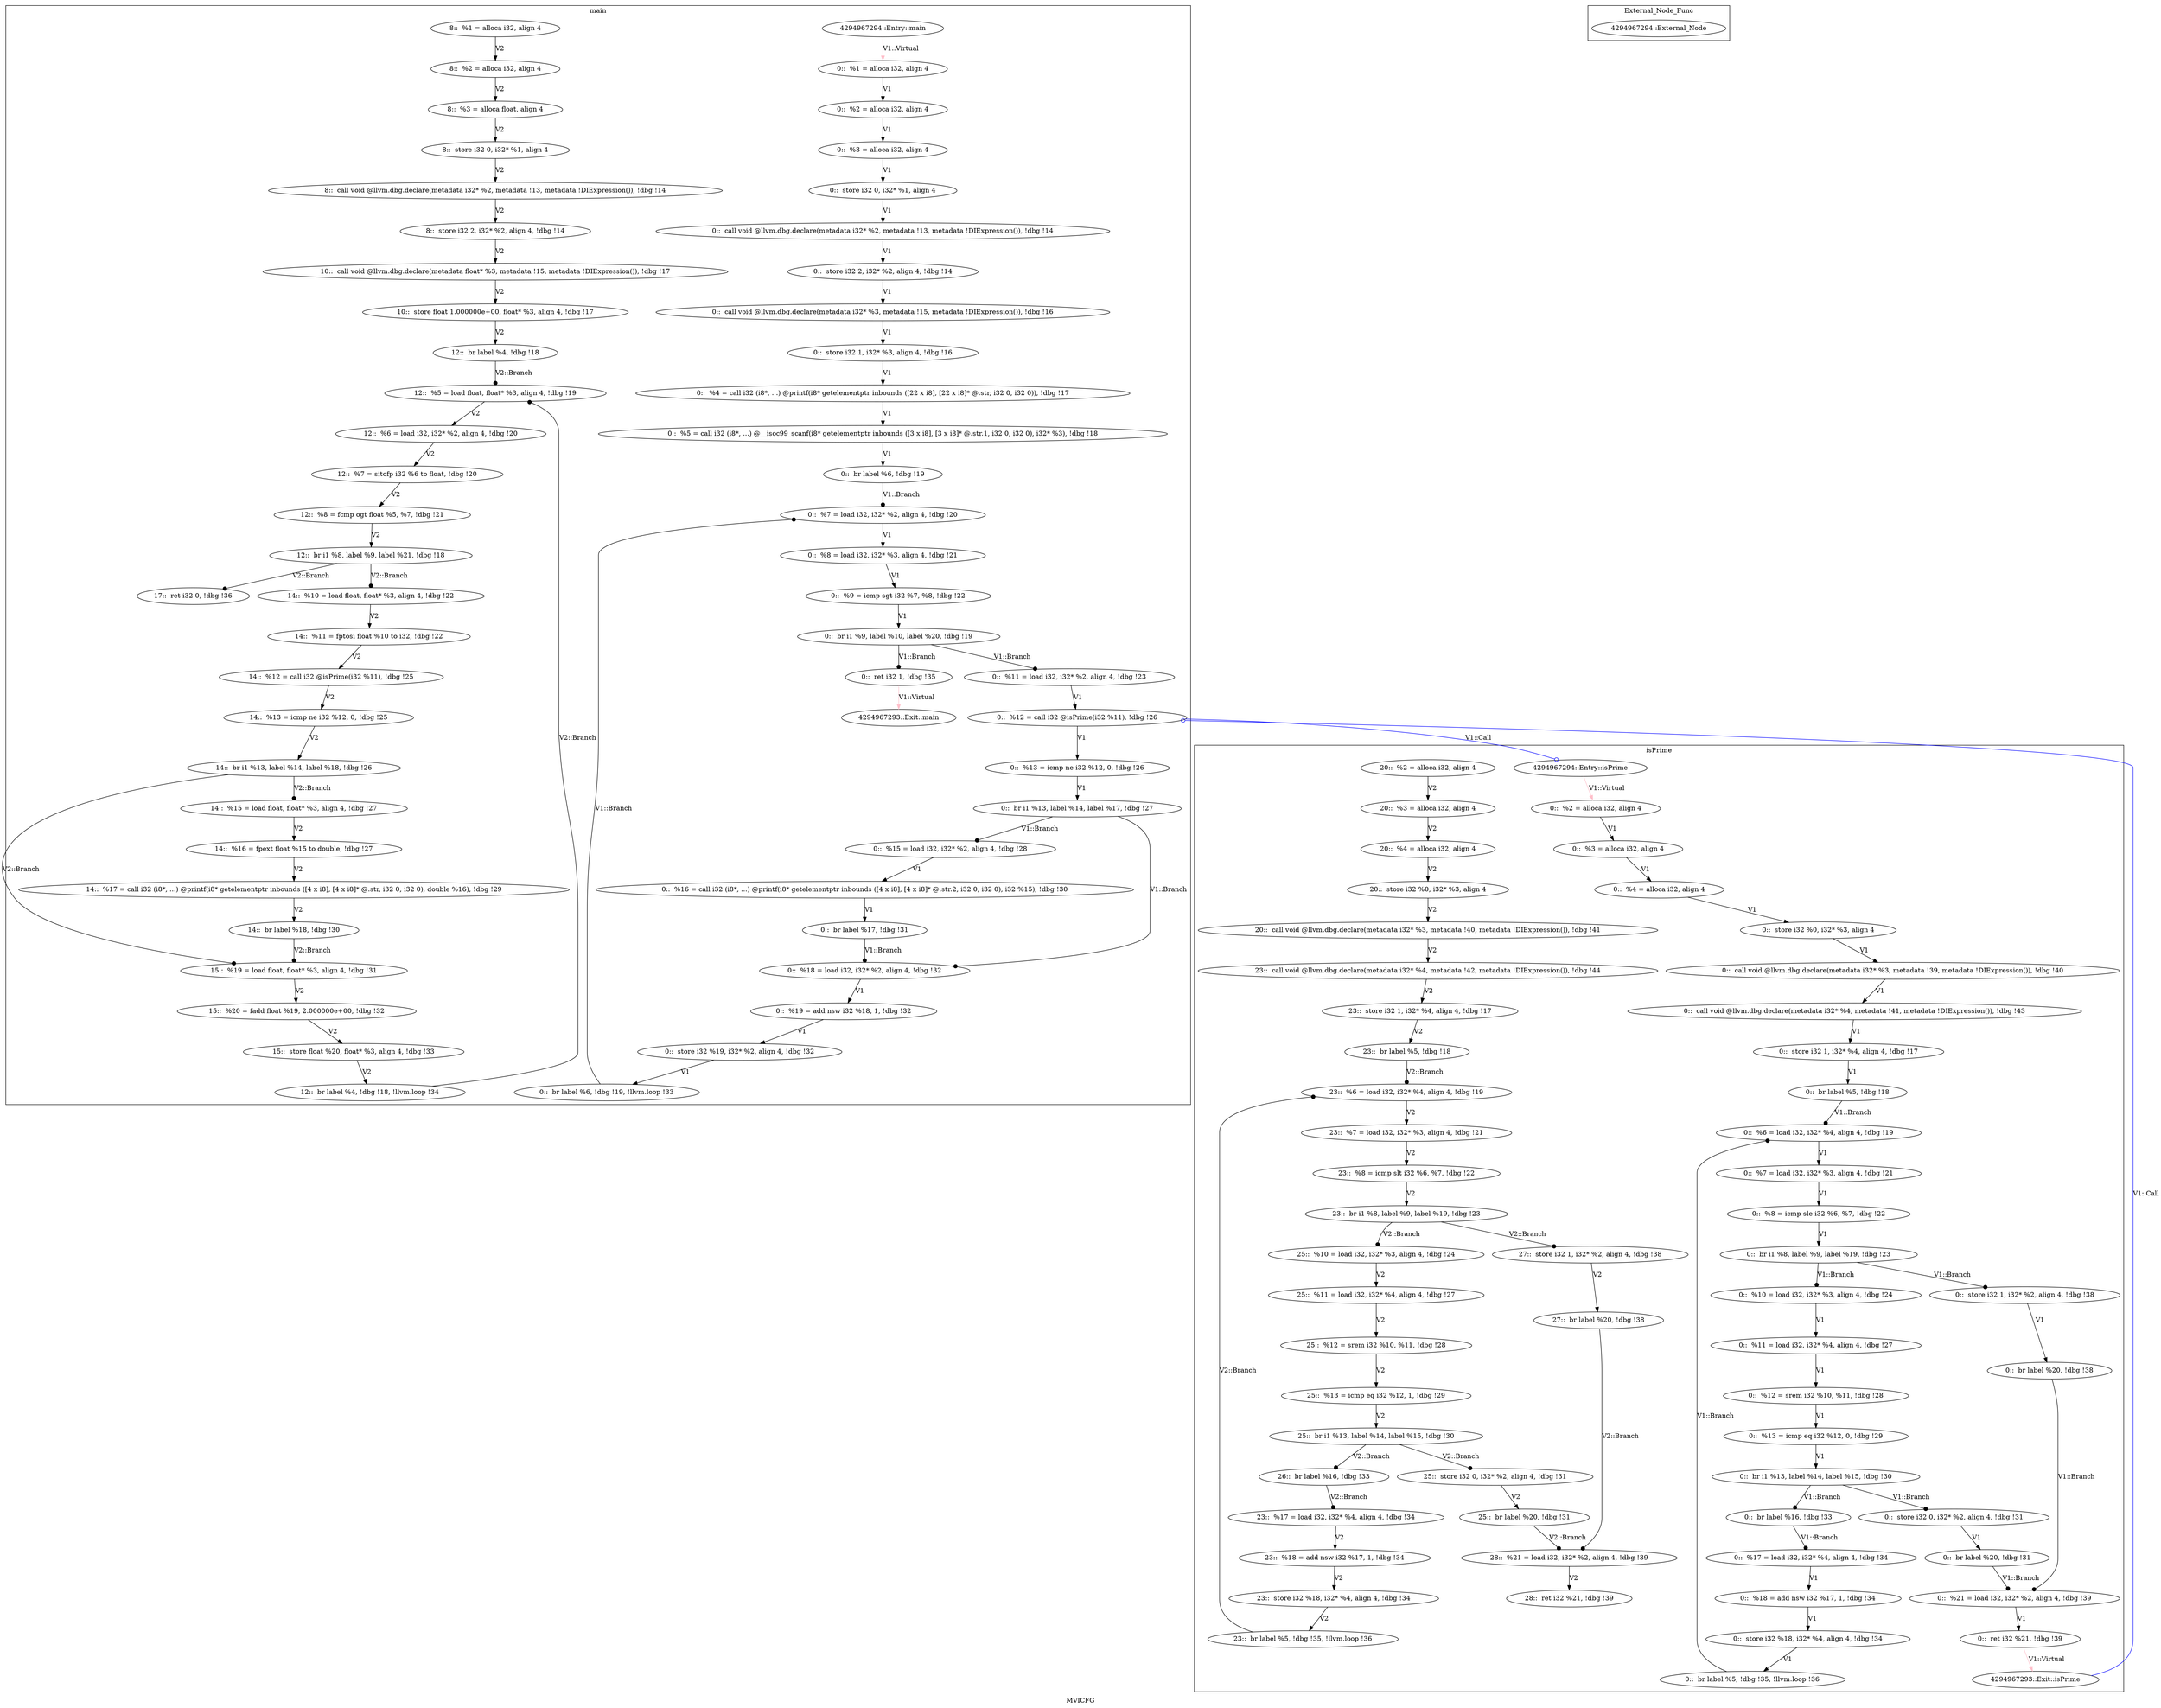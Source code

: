 digraph "MVICFG" {
	label="MVICFG";
/* Generating Nodes */
	subgraph cluster_1 {
		label="main";
		"29" [label="4294967294::Entry::main"];
		"2" [label="0::  %1 = alloca i32, align 4"];
		"3" [label="0::  %2 = alloca i32, align 4"];
		"4" [label="0::  %3 = alloca i32, align 4"];
		"5" [label="0::  store i32 0, i32* %1, align 4"];
		"6" [label="0::  call void @llvm.dbg.declare(metadata i32* %2, metadata !13, metadata !DIExpression()), !dbg !14"];
		"7" [label="0::  store i32 2, i32* %2, align 4, !dbg !14"];
		"8" [label="0::  call void @llvm.dbg.declare(metadata i32* %3, metadata !15, metadata !DIExpression()), !dbg !16"];
		"9" [label="0::  store i32 1, i32* %3, align 4, !dbg !16"];
		"10" [label="0::  %4 = call i32 (i8*, ...) @printf(i8* getelementptr inbounds ([22 x i8], [22 x i8]* @.str, i32 0, i32 0)), !dbg !17"];
		"11" [label="0::  %5 = call i32 (i8*, ...) @__isoc99_scanf(i8* getelementptr inbounds ([3 x i8], [3 x i8]* @.str.1, i32 0, i32 0), i32* %3), !dbg !18"];
		"12" [label="0::  br label %6, !dbg !19"];
		"13" [label="0::  %7 = load i32, i32* %2, align 4, !dbg !20"];
		"14" [label="0::  %8 = load i32, i32* %3, align 4, !dbg !21"];
		"15" [label="0::  %9 = icmp sgt i32 %7, %8, !dbg !22"];
		"16" [label="0::  br i1 %9, label %10, label %20, !dbg !19"];
		"17" [label="0::  %11 = load i32, i32* %2, align 4, !dbg !23"];
		"18" [label="0::  %12 = call i32 @isPrime(i32 %11), !dbg !26"];
		"19" [label="0::  %13 = icmp ne i32 %12, 0, !dbg !26"];
		"20" [label="0::  br i1 %13, label %14, label %17, !dbg !27"];
		"21" [label="0::  %15 = load i32, i32* %2, align 4, !dbg !28"];
		"22" [label="0::  %16 = call i32 (i8*, ...) @printf(i8* getelementptr inbounds ([4 x i8], [4 x i8]* @.str.2, i32 0, i32 0), i32 %15), !dbg !30"];
		"23" [label="0::  br label %17, !dbg !31"];
		"24" [label="0::  %18 = load i32, i32* %2, align 4, !dbg !32"];
		"25" [label="0::  %19 = add nsw i32 %18, 1, !dbg !32"];
		"26" [label="0::  store i32 %19, i32* %2, align 4, !dbg !32"];
		"27" [label="0::  br label %6, !dbg !19, !llvm.loop !33"];
		"28" [label="0::  ret i32 1, !dbg !35"];
		"30" [label="4294967293::Exit::main"];
		"67" [label="8::  %1 = alloca i32, align 4"];
		"68" [label="8::  %2 = alloca i32, align 4"];
		"69" [label="8::  %3 = alloca float, align 4"];
		"70" [label="8::  store i32 0, i32* %1, align 4"];
		"71" [label="8::  call void @llvm.dbg.declare(metadata i32* %2, metadata !13, metadata !DIExpression()), !dbg !14"];
		"72" [label="8::  store i32 2, i32* %2, align 4, !dbg !14"];
		"73" [label="10::  call void @llvm.dbg.declare(metadata float* %3, metadata !15, metadata !DIExpression()), !dbg !17"];
		"74" [label="10::  store float 1.000000e+00, float* %3, align 4, !dbg !17"];
		"75" [label="12::  br label %4, !dbg !18"];
		"76" [label="12::  %5 = load float, float* %3, align 4, !dbg !19"];
		"77" [label="12::  %6 = load i32, i32* %2, align 4, !dbg !20"];
		"78" [label="12::  %7 = sitofp i32 %6 to float, !dbg !20"];
		"79" [label="12::  %8 = fcmp ogt float %5, %7, !dbg !21"];
		"80" [label="12::  br i1 %8, label %9, label %21, !dbg !18"];
		"81" [label="12::  br label %4, !dbg !18, !llvm.loop !34"];
		"82" [label="14::  %10 = load float, float* %3, align 4, !dbg !22"];
		"83" [label="14::  %11 = fptosi float %10 to i32, !dbg !22"];
		"84" [label="14::  %12 = call i32 @isPrime(i32 %11), !dbg !25"];
		"85" [label="14::  %13 = icmp ne i32 %12, 0, !dbg !25"];
		"86" [label="14::  br i1 %13, label %14, label %18, !dbg !26"];
		"87" [label="14::  %15 = load float, float* %3, align 4, !dbg !27"];
		"88" [label="14::  %16 = fpext float %15 to double, !dbg !27"];
		"89" [label="14::  %17 = call i32 (i8*, ...) @printf(i8* getelementptr inbounds ([4 x i8], [4 x i8]* @.str, i32 0, i32 0), double %16), !dbg !29"];
		"90" [label="14::  br label %18, !dbg !30"];
		"91" [label="15::  %19 = load float, float* %3, align 4, !dbg !31"];
		"92" [label="15::  %20 = fadd float %19, 2.000000e+00, !dbg !32"];
		"93" [label="15::  store float %20, float* %3, align 4, !dbg !33"];
		"94" [label="17::  ret i32 0, !dbg !36"];
	}
	subgraph cluster_34 {
		label="isPrime";
		"63" [label="4294967294::Entry::isPrime"];
		"35" [label="0::  %2 = alloca i32, align 4"];
		"36" [label="0::  %3 = alloca i32, align 4"];
		"37" [label="0::  %4 = alloca i32, align 4"];
		"38" [label="0::  store i32 %0, i32* %3, align 4"];
		"39" [label="0::  call void @llvm.dbg.declare(metadata i32* %3, metadata !39, metadata !DIExpression()), !dbg !40"];
		"40" [label="0::  call void @llvm.dbg.declare(metadata i32* %4, metadata !41, metadata !DIExpression()), !dbg !43"];
		"41" [label="0::  store i32 1, i32* %4, align 4, !dbg !17"];
		"42" [label="0::  br label %5, !dbg !18"];
		"43" [label="0::  %6 = load i32, i32* %4, align 4, !dbg !19"];
		"44" [label="0::  %7 = load i32, i32* %3, align 4, !dbg !21"];
		"45" [label="0::  %8 = icmp sle i32 %6, %7, !dbg !22"];
		"46" [label="0::  br i1 %8, label %9, label %19, !dbg !23"];
		"47" [label="0::  %10 = load i32, i32* %3, align 4, !dbg !24"];
		"48" [label="0::  %11 = load i32, i32* %4, align 4, !dbg !27"];
		"49" [label="0::  %12 = srem i32 %10, %11, !dbg !28"];
		"50" [label="0::  %13 = icmp eq i32 %12, 0, !dbg !29"];
		"51" [label="0::  br i1 %13, label %14, label %15, !dbg !30"];
		"52" [label="0::  store i32 0, i32* %2, align 4, !dbg !31"];
		"53" [label="0::  br label %20, !dbg !31"];
		"54" [label="0::  br label %16, !dbg !33"];
		"55" [label="0::  %17 = load i32, i32* %4, align 4, !dbg !34"];
		"56" [label="0::  %18 = add nsw i32 %17, 1, !dbg !34"];
		"57" [label="0::  store i32 %18, i32* %4, align 4, !dbg !34"];
		"58" [label="0::  br label %5, !dbg !35, !llvm.loop !36"];
		"59" [label="0::  store i32 1, i32* %2, align 4, !dbg !38"];
		"60" [label="0::  br label %20, !dbg !38"];
		"61" [label="0::  %21 = load i32, i32* %2, align 4, !dbg !39"];
		"62" [label="0::  ret i32 %21, !dbg !39"];
		"64" [label="4294967293::Exit::isPrime"];
		"95" [label="20::  %2 = alloca i32, align 4"];
		"96" [label="20::  %3 = alloca i32, align 4"];
		"97" [label="20::  %4 = alloca i32, align 4"];
		"98" [label="20::  store i32 %0, i32* %3, align 4"];
		"99" [label="20::  call void @llvm.dbg.declare(metadata i32* %3, metadata !40, metadata !DIExpression()), !dbg !41"];
		"100" [label="23::  call void @llvm.dbg.declare(metadata i32* %4, metadata !42, metadata !DIExpression()), !dbg !44"];
		"101" [label="23::  store i32 1, i32* %4, align 4, !dbg !17"];
		"102" [label="23::  br label %5, !dbg !18"];
		"103" [label="23::  %6 = load i32, i32* %4, align 4, !dbg !19"];
		"104" [label="23::  %7 = load i32, i32* %3, align 4, !dbg !21"];
		"105" [label="23::  %8 = icmp slt i32 %6, %7, !dbg !22"];
		"106" [label="23::  br i1 %8, label %9, label %19, !dbg !23"];
		"107" [label="23::  %17 = load i32, i32* %4, align 4, !dbg !34"];
		"108" [label="23::  %18 = add nsw i32 %17, 1, !dbg !34"];
		"109" [label="23::  store i32 %18, i32* %4, align 4, !dbg !34"];
		"110" [label="23::  br label %5, !dbg !35, !llvm.loop !36"];
		"111" [label="25::  %10 = load i32, i32* %3, align 4, !dbg !24"];
		"112" [label="25::  %11 = load i32, i32* %4, align 4, !dbg !27"];
		"113" [label="25::  %12 = srem i32 %10, %11, !dbg !28"];
		"114" [label="25::  %13 = icmp eq i32 %12, 1, !dbg !29"];
		"115" [label="25::  br i1 %13, label %14, label %15, !dbg !30"];
		"116" [label="25::  store i32 0, i32* %2, align 4, !dbg !31"];
		"117" [label="25::  br label %20, !dbg !31"];
		"118" [label="26::  br label %16, !dbg !33"];
		"119" [label="27::  store i32 1, i32* %2, align 4, !dbg !38"];
		"120" [label="27::  br label %20, !dbg !38"];
		"121" [label="28::  %21 = load i32, i32* %2, align 4, !dbg !39"];
		"122" [label="28::  ret i32 %21, !dbg !39"];
	}
	subgraph cluster_65 {
		label="External_Node_Func";
		"66" [label="4294967294::External_Node"];
	}

/* Generating Edges */
		"2" -> "3" [arrowhead = normal, penwidth = 1.0, color = black, label="V1"];
		"3" -> "4" [arrowhead = normal, penwidth = 1.0, color = black, label="V1"];
		"4" -> "5" [arrowhead = normal, penwidth = 1.0, color = black, label="V1"];
		"5" -> "6" [arrowhead = normal, penwidth = 1.0, color = black, label="V1"];
		"6" -> "7" [arrowhead = normal, penwidth = 1.0, color = black, label="V1"];
		"8" -> "9" [arrowhead = normal, penwidth = 1.0, color = black, label="V1"];
		"13" -> "14" [arrowhead = normal, penwidth = 1.0, color = black, label="V1"];
		"14" -> "15" [arrowhead = normal, penwidth = 1.0, color = black, label="V1"];
		"15" -> "16" [arrowhead = normal, penwidth = 1.0, color = black, label="V1"];
		"17" -> "18" [arrowhead = normal, penwidth = 1.0, color = black, label="V1"];
		"18" -> "19" [arrowhead = normal, penwidth = 1.0, color = black, label="V1"];
		"19" -> "20" [arrowhead = normal, penwidth = 1.0, color = black, label="V1"];
		"21" -> "22" [arrowhead = normal, penwidth = 1.0, color = black, label="V1"];
		"22" -> "23" [arrowhead = normal, penwidth = 1.0, color = black, label="V1"];
		"24" -> "25" [arrowhead = normal, penwidth = 1.0, color = black, label="V1"];
		"25" -> "26" [arrowhead = normal, penwidth = 1.0, color = black, label="V1"];
		"29" -> "2" [arrowhead = normal, penwidth = 1.0, color = pink, label="V1::Virtual"];
		"28" -> "30" [arrowhead = normal, penwidth = 1.0, color = pink, label="V1::Virtual"];
		"35" -> "36" [arrowhead = normal, penwidth = 1.0, color = black, label="V1"];
		"36" -> "37" [arrowhead = normal, penwidth = 1.0, color = black, label="V1"];
		"37" -> "38" [arrowhead = normal, penwidth = 1.0, color = black, label="V1"];
		"38" -> "39" [arrowhead = normal, penwidth = 1.0, color = black, label="V1"];
		"40" -> "41" [arrowhead = normal, penwidth = 1.0, color = black, label="V1"];
		"41" -> "42" [arrowhead = normal, penwidth = 1.0, color = black, label="V1"];
		"43" -> "44" [arrowhead = normal, penwidth = 1.0, color = black, label="V1"];
		"44" -> "45" [arrowhead = normal, penwidth = 1.0, color = black, label="V1"];
		"45" -> "46" [arrowhead = normal, penwidth = 1.0, color = black, label="V1"];
		"47" -> "48" [arrowhead = normal, penwidth = 1.0, color = black, label="V1"];
		"48" -> "49" [arrowhead = normal, penwidth = 1.0, color = black, label="V1"];
		"49" -> "50" [arrowhead = normal, penwidth = 1.0, color = black, label="V1"];
		"50" -> "51" [arrowhead = normal, penwidth = 1.0, color = black, label="V1"];
		"52" -> "53" [arrowhead = normal, penwidth = 1.0, color = black, label="V1"];
		"55" -> "56" [arrowhead = normal, penwidth = 1.0, color = black, label="V1"];
		"56" -> "57" [arrowhead = normal, penwidth = 1.0, color = black, label="V1"];
		"57" -> "58" [arrowhead = normal, penwidth = 1.0, color = black, label="V1"];
		"59" -> "60" [arrowhead = normal, penwidth = 1.0, color = black, label="V1"];
		"61" -> "62" [arrowhead = normal, penwidth = 1.0, color = black, label="V1"];
		"63" -> "35" [arrowhead = normal, penwidth = 1.0, color = pink, label="V1::Virtual"];
		"62" -> "64" [arrowhead = normal, penwidth = 1.0, color = pink, label="V1::Virtual"];
		"7" -> "8" [arrowhead = normal, penwidth = 1.0, color = black, label="V1"];
		"9" -> "10" [arrowhead = normal, penwidth = 1.0, color = black, label="V1"];
		"10" -> "11" [arrowhead = normal, penwidth = 1.0, color = black, label="V1"];
		"11" -> "12" [arrowhead = normal, penwidth = 1.0, color = black, label="V1"];
		"12" -> "13" [arrowhead = dot, penwidth = 1.0, color = black, label="V1::Branch"];
		"16" -> "17" [arrowhead = dot, penwidth = 1.0, color = black, label="V1::Branch"];
		"16" -> "28" [arrowhead = dot, penwidth = 1.0, color = black, label="V1::Branch"];
		"20" -> "21" [arrowhead = dot, penwidth = 1.0, color = black, label="V1::Branch"];
		"20" -> "24" [arrowhead = dot, penwidth = 1.0, color = black, label="V1::Branch"];
		"23" -> "24" [arrowhead = dot, penwidth = 1.0, color = black, label="V1::Branch"];
		"26" -> "27" [arrowhead = normal, penwidth = 1.0, color = black, label="V1"];
		"27" -> "13" [arrowhead = dot, penwidth = 1.0, color = black, label="V1::Branch"];
		"39" -> "40" [arrowhead = normal, penwidth = 1.0, color = black, label="V1"];
		"42" -> "43" [arrowhead = dot, penwidth = 1.0, color = black, label="V1::Branch"];
		"46" -> "47" [arrowhead = dot, penwidth = 1.0, color = black, label="V1::Branch"];
		"46" -> "59" [arrowhead = dot, penwidth = 1.0, color = black, label="V1::Branch"];
		"51" -> "52" [arrowhead = dot, penwidth = 1.0, color = black, label="V1::Branch"];
		"51" -> "54" [arrowhead = dot, penwidth = 1.0, color = black, label="V1::Branch"];
		"53" -> "61" [arrowhead = dot, penwidth = 1.0, color = black, label="V1::Branch"];
		"54" -> "55" [arrowhead = dot, penwidth = 1.0, color = black, label="V1::Branch"];
		"58" -> "43" [arrowhead = dot, penwidth = 1.0, color = black, label="V1::Branch"];
		"60" -> "61" [arrowhead = dot, penwidth = 1.0, color = black, label="V1::Branch"];
		"18" -> "63" [arrowhead = odot, penwidth = 1.0, color = blue, label="V1::Call"];
		"64" -> "18" [arrowhead = odot, penwidth = 1.0, color = blue, label="V1::Call"];
		"67" -> "68" [arrowhead = normal, penwidth = 1.0, color = black, label="V2"];
		"68" -> "69" [arrowhead = normal, penwidth = 1.0, color = black, label="V2"];
		"69" -> "70" [arrowhead = normal, penwidth = 1.0, color = black, label="V2"];
		"70" -> "71" [arrowhead = normal, penwidth = 1.0, color = black, label="V2"];
		"71" -> "72" [arrowhead = normal, penwidth = 1.0, color = black, label="V2"];
		"72" -> "73" [arrowhead = normal, penwidth = 1.0, color = black, label="V2"];
		"73" -> "74" [arrowhead = normal, penwidth = 1.0, color = black, label="V2"];
		"74" -> "75" [arrowhead = normal, penwidth = 1.0, color = black, label="V2"];
		"75" -> "76" [arrowhead = dot, penwidth = 1.0, color = black, label="V2::Branch"];
		"76" -> "77" [arrowhead = normal, penwidth = 1.0, color = black, label="V2"];
		"81" -> "76" [arrowhead = dot, penwidth = 1.0, color = black, label="V2::Branch"];
		"77" -> "78" [arrowhead = normal, penwidth = 1.0, color = black, label="V2"];
		"78" -> "79" [arrowhead = normal, penwidth = 1.0, color = black, label="V2"];
		"79" -> "80" [arrowhead = normal, penwidth = 1.0, color = black, label="V2"];
		"80" -> "82" [arrowhead = dot, penwidth = 1.0, color = black, label="V2::Branch"];
		"80" -> "94" [arrowhead = dot, penwidth = 1.0, color = black, label="V2::Branch"];
		"93" -> "81" [arrowhead = normal, penwidth = 1.0, color = black, label="V2"];
		"82" -> "83" [arrowhead = normal, penwidth = 1.0, color = black, label="V2"];
		"83" -> "84" [arrowhead = normal, penwidth = 1.0, color = black, label="V2"];
		"84" -> "85" [arrowhead = normal, penwidth = 1.0, color = black, label="V2"];
		"85" -> "86" [arrowhead = normal, penwidth = 1.0, color = black, label="V2"];
		"86" -> "87" [arrowhead = dot, penwidth = 1.0, color = black, label="V2::Branch"];
		"86" -> "91" [arrowhead = dot, penwidth = 1.0, color = black, label="V2::Branch"];
		"87" -> "88" [arrowhead = normal, penwidth = 1.0, color = black, label="V2"];
		"88" -> "89" [arrowhead = normal, penwidth = 1.0, color = black, label="V2"];
		"89" -> "90" [arrowhead = normal, penwidth = 1.0, color = black, label="V2"];
		"90" -> "91" [arrowhead = dot, penwidth = 1.0, color = black, label="V2::Branch"];
		"91" -> "92" [arrowhead = normal, penwidth = 1.0, color = black, label="V2"];
		"92" -> "93" [arrowhead = normal, penwidth = 1.0, color = black, label="V2"];
		"95" -> "96" [arrowhead = normal, penwidth = 1.0, color = black, label="V2"];
		"96" -> "97" [arrowhead = normal, penwidth = 1.0, color = black, label="V2"];
		"97" -> "98" [arrowhead = normal, penwidth = 1.0, color = black, label="V2"];
		"98" -> "99" [arrowhead = normal, penwidth = 1.0, color = black, label="V2"];
		"99" -> "100" [arrowhead = normal, penwidth = 1.0, color = black, label="V2"];
		"100" -> "101" [arrowhead = normal, penwidth = 1.0, color = black, label="V2"];
		"101" -> "102" [arrowhead = normal, penwidth = 1.0, color = black, label="V2"];
		"102" -> "103" [arrowhead = dot, penwidth = 1.0, color = black, label="V2::Branch"];
		"103" -> "104" [arrowhead = normal, penwidth = 1.0, color = black, label="V2"];
		"110" -> "103" [arrowhead = dot, penwidth = 1.0, color = black, label="V2::Branch"];
		"104" -> "105" [arrowhead = normal, penwidth = 1.0, color = black, label="V2"];
		"105" -> "106" [arrowhead = normal, penwidth = 1.0, color = black, label="V2"];
		"106" -> "111" [arrowhead = dot, penwidth = 1.0, color = black, label="V2::Branch"];
		"106" -> "119" [arrowhead = dot, penwidth = 1.0, color = black, label="V2::Branch"];
		"107" -> "108" [arrowhead = normal, penwidth = 1.0, color = black, label="V2"];
		"118" -> "107" [arrowhead = dot, penwidth = 1.0, color = black, label="V2::Branch"];
		"108" -> "109" [arrowhead = normal, penwidth = 1.0, color = black, label="V2"];
		"109" -> "110" [arrowhead = normal, penwidth = 1.0, color = black, label="V2"];
		"111" -> "112" [arrowhead = normal, penwidth = 1.0, color = black, label="V2"];
		"112" -> "113" [arrowhead = normal, penwidth = 1.0, color = black, label="V2"];
		"113" -> "114" [arrowhead = normal, penwidth = 1.0, color = black, label="V2"];
		"114" -> "115" [arrowhead = normal, penwidth = 1.0, color = black, label="V2"];
		"115" -> "116" [arrowhead = dot, penwidth = 1.0, color = black, label="V2::Branch"];
		"115" -> "118" [arrowhead = dot, penwidth = 1.0, color = black, label="V2::Branch"];
		"116" -> "117" [arrowhead = normal, penwidth = 1.0, color = black, label="V2"];
		"117" -> "121" [arrowhead = dot, penwidth = 1.0, color = black, label="V2::Branch"];
		"119" -> "120" [arrowhead = normal, penwidth = 1.0, color = black, label="V2"];
		"120" -> "121" [arrowhead = dot, penwidth = 1.0, color = black, label="V2::Branch"];
		"121" -> "122" [arrowhead = normal, penwidth = 1.0, color = black, label="V2"];
}
